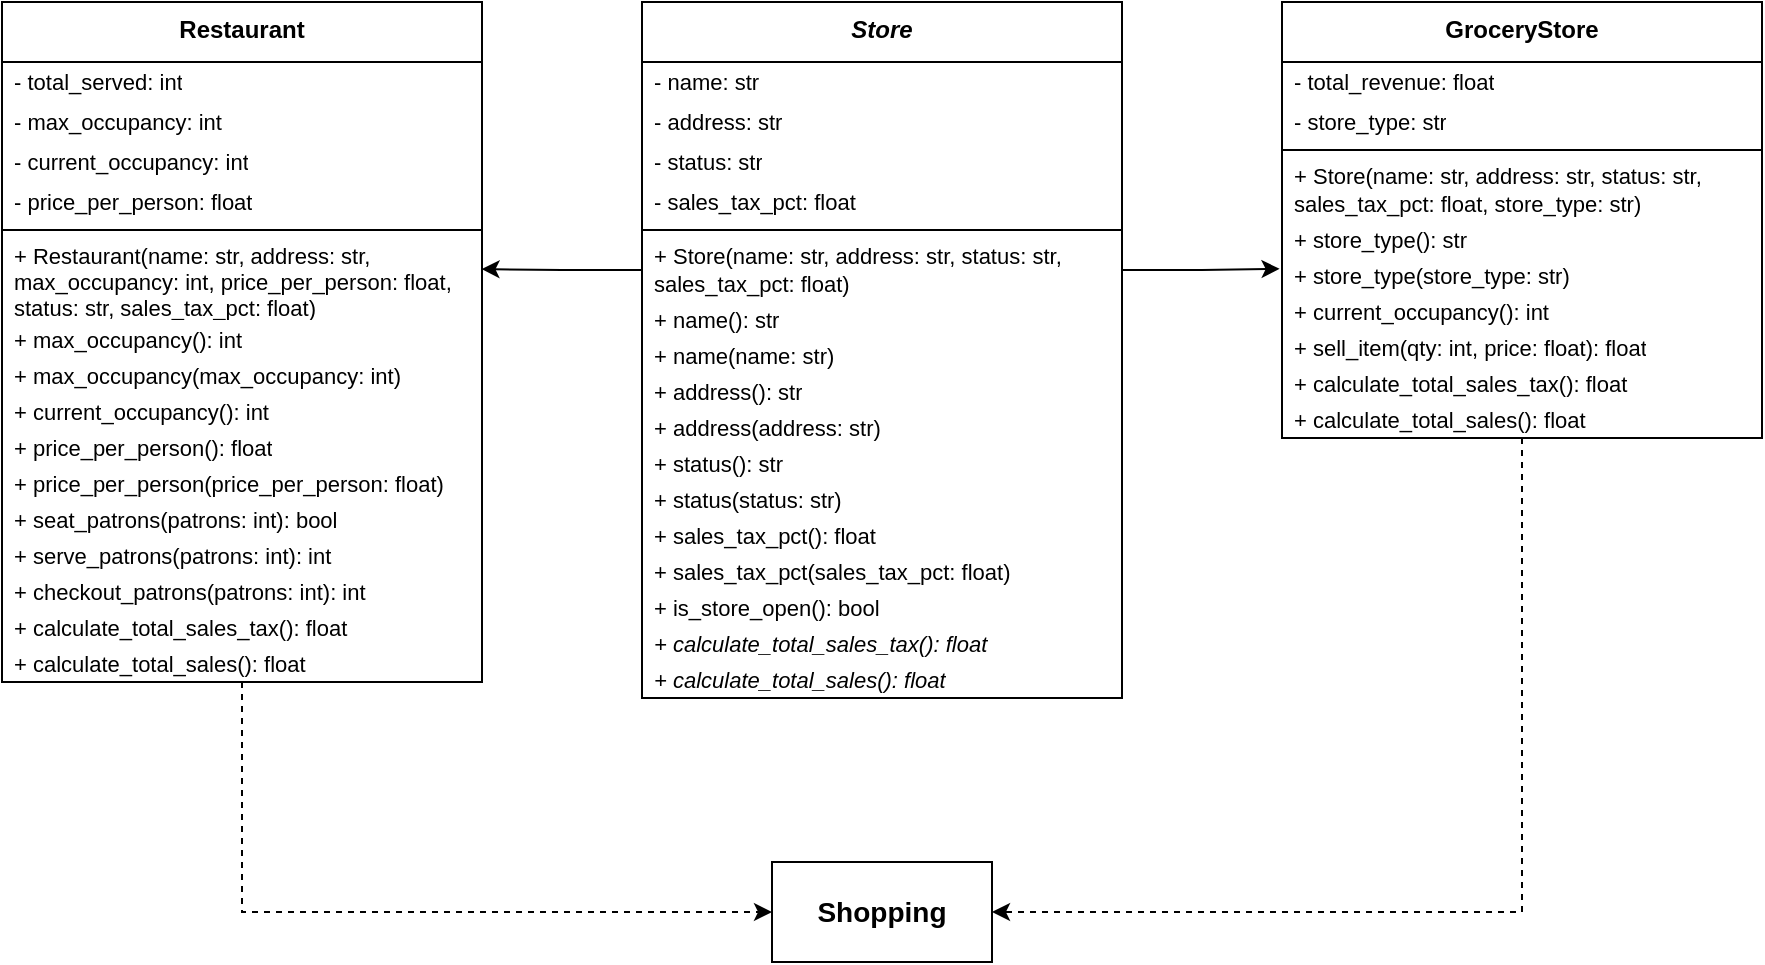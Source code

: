 <mxfile version="24.1.0" type="device">
  <diagram id="C5RBs43oDa-KdzZeNtuy" name="Page-1">
    <mxGraphModel dx="2074" dy="1124" grid="1" gridSize="10" guides="1" tooltips="1" connect="1" arrows="1" fold="1" page="1" pageScale="1" pageWidth="960" pageHeight="560" math="0" shadow="0">
      <root>
        <mxCell id="WIyWlLk6GJQsqaUBKTNV-0" />
        <mxCell id="WIyWlLk6GJQsqaUBKTNV-1" parent="WIyWlLk6GJQsqaUBKTNV-0" />
        <mxCell id="oAeWeOyywlavheIQp_EQ-43" value="&lt;i&gt;Store&lt;/i&gt;" style="swimlane;fontStyle=1;align=center;verticalAlign=top;childLayout=stackLayout;horizontal=1;startSize=30;horizontalStack=0;resizeParent=1;resizeParentMax=0;resizeLast=0;collapsible=0;marginBottom=0;whiteSpace=wrap;html=1;" parent="WIyWlLk6GJQsqaUBKTNV-1" vertex="1">
          <mxGeometry x="360" y="40" width="240" height="348" as="geometry" />
        </mxCell>
        <mxCell id="oAeWeOyywlavheIQp_EQ-44" value="- name: str" style="text;strokeColor=none;fillColor=none;align=left;verticalAlign=middle;spacingLeft=4;spacingRight=4;overflow=hidden;rotatable=0;points=[[0,0.5],[1,0.5]];portConstraint=eastwest;whiteSpace=wrap;html=1;fontSize=11;" parent="oAeWeOyywlavheIQp_EQ-43" vertex="1">
          <mxGeometry y="30" width="240" height="20" as="geometry" />
        </mxCell>
        <mxCell id="rgos0depHT-uJ3BXyTeP-0" value="- address: str" style="text;strokeColor=none;fillColor=none;align=left;verticalAlign=middle;spacingLeft=4;spacingRight=4;overflow=hidden;rotatable=0;points=[[0,0.5],[1,0.5]];portConstraint=eastwest;whiteSpace=wrap;html=1;fontSize=11;" parent="oAeWeOyywlavheIQp_EQ-43" vertex="1">
          <mxGeometry y="50" width="240" height="20" as="geometry" />
        </mxCell>
        <mxCell id="rgos0depHT-uJ3BXyTeP-2" value="- status: str" style="text;strokeColor=none;fillColor=none;align=left;verticalAlign=middle;spacingLeft=4;spacingRight=4;overflow=hidden;rotatable=0;points=[[0,0.5],[1,0.5]];portConstraint=eastwest;whiteSpace=wrap;html=1;fontSize=11;" parent="oAeWeOyywlavheIQp_EQ-43" vertex="1">
          <mxGeometry y="70" width="240" height="20" as="geometry" />
        </mxCell>
        <mxCell id="rgos0depHT-uJ3BXyTeP-3" value="- sales_tax_pct: float" style="text;strokeColor=none;fillColor=none;align=left;verticalAlign=middle;spacingLeft=4;spacingRight=4;overflow=hidden;rotatable=0;points=[[0,0.5],[1,0.5]];portConstraint=eastwest;whiteSpace=wrap;html=1;fontSize=11;" parent="oAeWeOyywlavheIQp_EQ-43" vertex="1">
          <mxGeometry y="90" width="240" height="20" as="geometry" />
        </mxCell>
        <mxCell id="oAeWeOyywlavheIQp_EQ-49" value="" style="line;strokeWidth=1;fillColor=none;align=left;verticalAlign=middle;spacingTop=-1;spacingLeft=3;spacingRight=3;rotatable=0;labelPosition=right;points=[];portConstraint=eastwest;strokeColor=inherit;" parent="oAeWeOyywlavheIQp_EQ-43" vertex="1">
          <mxGeometry y="110" width="240" height="8" as="geometry" />
        </mxCell>
        <mxCell id="oAeWeOyywlavheIQp_EQ-51" value="+ Store(name: str, address: str, status: str, sales_tax_pct: float)" style="text;strokeColor=none;fillColor=none;align=left;verticalAlign=middle;spacingLeft=4;spacingRight=4;overflow=hidden;rotatable=0;points=[[0,0.5],[1,0.5]];portConstraint=eastwest;whiteSpace=wrap;html=1;fontSize=11;" parent="oAeWeOyywlavheIQp_EQ-43" vertex="1">
          <mxGeometry y="118" width="240" height="32" as="geometry" />
        </mxCell>
        <mxCell id="bbliB93K8uDW3tGXe22l-0" value="+&amp;nbsp;name(&lt;span style=&quot;background-color: initial;&quot;&gt;): str&lt;/span&gt;" style="text;strokeColor=none;fillColor=none;align=left;verticalAlign=middle;spacingLeft=4;spacingRight=4;overflow=hidden;rotatable=0;points=[[0,0.5],[1,0.5]];portConstraint=eastwest;whiteSpace=wrap;html=1;fontSize=11;" parent="oAeWeOyywlavheIQp_EQ-43" vertex="1">
          <mxGeometry y="150" width="240" height="18" as="geometry" />
        </mxCell>
        <mxCell id="oAeWeOyywlavheIQp_EQ-54" value="+&amp;nbsp;name(name: str&lt;span style=&quot;background-color: initial;&quot;&gt;)&lt;/span&gt;" style="text;strokeColor=none;fillColor=none;align=left;verticalAlign=middle;spacingLeft=4;spacingRight=4;overflow=hidden;rotatable=0;points=[[0,0.5],[1,0.5]];portConstraint=eastwest;whiteSpace=wrap;html=1;fontSize=11;" parent="oAeWeOyywlavheIQp_EQ-43" vertex="1">
          <mxGeometry y="168" width="240" height="18" as="geometry" />
        </mxCell>
        <mxCell id="bbliB93K8uDW3tGXe22l-1" value="+ address(&lt;span style=&quot;background-color: initial;&quot;&gt;): str&lt;/span&gt;" style="text;strokeColor=none;fillColor=none;align=left;verticalAlign=middle;spacingLeft=4;spacingRight=4;overflow=hidden;rotatable=0;points=[[0,0.5],[1,0.5]];portConstraint=eastwest;whiteSpace=wrap;html=1;fontSize=11;" parent="oAeWeOyywlavheIQp_EQ-43" vertex="1">
          <mxGeometry y="186" width="240" height="18" as="geometry" />
        </mxCell>
        <mxCell id="oAeWeOyywlavheIQp_EQ-55" value="+&amp;nbsp;address(address: str)" style="text;strokeColor=none;fillColor=none;align=left;verticalAlign=middle;spacingLeft=4;spacingRight=4;overflow=hidden;rotatable=0;points=[[0,0.5],[1,0.5]];portConstraint=eastwest;whiteSpace=wrap;html=1;fontSize=11;" parent="oAeWeOyywlavheIQp_EQ-43" vertex="1">
          <mxGeometry y="204" width="240" height="18" as="geometry" />
        </mxCell>
        <mxCell id="bbliB93K8uDW3tGXe22l-2" value="+ status(&lt;span style=&quot;background-color: initial;&quot;&gt;): str&lt;/span&gt;" style="text;strokeColor=none;fillColor=none;align=left;verticalAlign=middle;spacingLeft=4;spacingRight=4;overflow=hidden;rotatable=0;points=[[0,0.5],[1,0.5]];portConstraint=eastwest;whiteSpace=wrap;html=1;fontSize=11;" parent="oAeWeOyywlavheIQp_EQ-43" vertex="1">
          <mxGeometry y="222" width="240" height="18" as="geometry" />
        </mxCell>
        <mxCell id="oAeWeOyywlavheIQp_EQ-56" value="+ status(status: str)" style="text;strokeColor=none;fillColor=none;align=left;verticalAlign=middle;spacingLeft=4;spacingRight=4;overflow=hidden;rotatable=0;points=[[0,0.5],[1,0.5]];portConstraint=eastwest;whiteSpace=wrap;html=1;fontSize=11;" parent="oAeWeOyywlavheIQp_EQ-43" vertex="1">
          <mxGeometry y="240" width="240" height="18" as="geometry" />
        </mxCell>
        <mxCell id="bbliB93K8uDW3tGXe22l-3" value="+&amp;nbsp;sales_tax_pct(&lt;span style=&quot;background-color: initial;&quot;&gt;): float&lt;/span&gt;" style="text;strokeColor=none;fillColor=none;align=left;verticalAlign=middle;spacingLeft=4;spacingRight=4;overflow=hidden;rotatable=0;points=[[0,0.5],[1,0.5]];portConstraint=eastwest;whiteSpace=wrap;html=1;fontSize=11;" parent="oAeWeOyywlavheIQp_EQ-43" vertex="1">
          <mxGeometry y="258" width="240" height="18" as="geometry" />
        </mxCell>
        <mxCell id="rgos0depHT-uJ3BXyTeP-5" value="+&amp;nbsp;sales_tax_pct(sales_tax_pct: float)" style="text;strokeColor=none;fillColor=none;align=left;verticalAlign=middle;spacingLeft=4;spacingRight=4;overflow=hidden;rotatable=0;points=[[0,0.5],[1,0.5]];portConstraint=eastwest;whiteSpace=wrap;html=1;fontSize=11;" parent="oAeWeOyywlavheIQp_EQ-43" vertex="1">
          <mxGeometry y="276" width="240" height="18" as="geometry" />
        </mxCell>
        <mxCell id="9212bw_EbjLoRZrMJDlf-12" value="+ is_store_open(&lt;span style=&quot;background-color: initial;&quot;&gt;): bool&lt;/span&gt;" style="text;strokeColor=none;fillColor=none;align=left;verticalAlign=middle;spacingLeft=4;spacingRight=4;overflow=hidden;rotatable=0;points=[[0,0.5],[1,0.5]];portConstraint=eastwest;whiteSpace=wrap;html=1;fontSize=11;" parent="oAeWeOyywlavheIQp_EQ-43" vertex="1">
          <mxGeometry y="294" width="240" height="18" as="geometry" />
        </mxCell>
        <mxCell id="bbliB93K8uDW3tGXe22l-5" value="+&amp;nbsp;calculate_total_sales_tax(&lt;span style=&quot;background-color: initial;&quot;&gt;): float&lt;/span&gt;" style="text;strokeColor=none;fillColor=none;align=left;verticalAlign=middle;spacingLeft=4;spacingRight=4;overflow=hidden;rotatable=0;points=[[0,0.5],[1,0.5]];portConstraint=eastwest;whiteSpace=wrap;html=1;fontSize=11;fontStyle=2" parent="oAeWeOyywlavheIQp_EQ-43" vertex="1">
          <mxGeometry y="312" width="240" height="18" as="geometry" />
        </mxCell>
        <mxCell id="oAeWeOyywlavheIQp_EQ-57" value="+&amp;nbsp;calculate_total_sales(&lt;span style=&quot;background-color: initial;&quot;&gt;): float&lt;/span&gt;" style="text;strokeColor=none;fillColor=none;align=left;verticalAlign=middle;spacingLeft=4;spacingRight=4;overflow=hidden;rotatable=0;points=[[0,0.5],[1,0.5]];portConstraint=eastwest;whiteSpace=wrap;html=1;fontSize=11;fontStyle=2" parent="oAeWeOyywlavheIQp_EQ-43" vertex="1">
          <mxGeometry y="330" width="240" height="18" as="geometry" />
        </mxCell>
        <mxCell id="fwNFfMyw5ERBlZHOY2xI-47" style="edgeStyle=orthogonalEdgeStyle;rounded=0;orthogonalLoop=1;jettySize=auto;html=1;exitX=0.5;exitY=1;exitDx=0;exitDy=0;entryX=0;entryY=0.5;entryDx=0;entryDy=0;dashed=1;" parent="WIyWlLk6GJQsqaUBKTNV-1" source="fwNFfMyw5ERBlZHOY2xI-1" target="fwNFfMyw5ERBlZHOY2xI-46" edge="1">
          <mxGeometry relative="1" as="geometry" />
        </mxCell>
        <mxCell id="fwNFfMyw5ERBlZHOY2xI-1" value="Restaurant" style="swimlane;fontStyle=1;align=center;verticalAlign=top;childLayout=stackLayout;horizontal=1;startSize=30;horizontalStack=0;resizeParent=1;resizeParentMax=0;resizeLast=0;collapsible=0;marginBottom=0;whiteSpace=wrap;html=1;" parent="WIyWlLk6GJQsqaUBKTNV-1" vertex="1">
          <mxGeometry x="40" y="40" width="240" height="340" as="geometry" />
        </mxCell>
        <mxCell id="fwNFfMyw5ERBlZHOY2xI-2" value="- total_served: int" style="text;strokeColor=none;fillColor=none;align=left;verticalAlign=middle;spacingLeft=4;spacingRight=4;overflow=hidden;rotatable=0;points=[[0,0.5],[1,0.5]];portConstraint=eastwest;whiteSpace=wrap;html=1;fontSize=11;" parent="fwNFfMyw5ERBlZHOY2xI-1" vertex="1">
          <mxGeometry y="30" width="240" height="20" as="geometry" />
        </mxCell>
        <mxCell id="fwNFfMyw5ERBlZHOY2xI-3" value="- max_occupancy: int" style="text;strokeColor=none;fillColor=none;align=left;verticalAlign=middle;spacingLeft=4;spacingRight=4;overflow=hidden;rotatable=0;points=[[0,0.5],[1,0.5]];portConstraint=eastwest;whiteSpace=wrap;html=1;fontSize=11;" parent="fwNFfMyw5ERBlZHOY2xI-1" vertex="1">
          <mxGeometry y="50" width="240" height="20" as="geometry" />
        </mxCell>
        <mxCell id="fwNFfMyw5ERBlZHOY2xI-4" value="- current_occupancy: int" style="text;strokeColor=none;fillColor=none;align=left;verticalAlign=middle;spacingLeft=4;spacingRight=4;overflow=hidden;rotatable=0;points=[[0,0.5],[1,0.5]];portConstraint=eastwest;whiteSpace=wrap;html=1;fontSize=11;" parent="fwNFfMyw5ERBlZHOY2xI-1" vertex="1">
          <mxGeometry y="70" width="240" height="20" as="geometry" />
        </mxCell>
        <mxCell id="fwNFfMyw5ERBlZHOY2xI-5" value="- price_per_person: float" style="text;strokeColor=none;fillColor=none;align=left;verticalAlign=middle;spacingLeft=4;spacingRight=4;overflow=hidden;rotatable=0;points=[[0,0.5],[1,0.5]];portConstraint=eastwest;whiteSpace=wrap;html=1;fontSize=11;" parent="fwNFfMyw5ERBlZHOY2xI-1" vertex="1">
          <mxGeometry y="90" width="240" height="20" as="geometry" />
        </mxCell>
        <mxCell id="fwNFfMyw5ERBlZHOY2xI-6" value="" style="line;strokeWidth=1;fillColor=none;align=left;verticalAlign=middle;spacingTop=-1;spacingLeft=3;spacingRight=3;rotatable=0;labelPosition=right;points=[];portConstraint=eastwest;strokeColor=inherit;" parent="fwNFfMyw5ERBlZHOY2xI-1" vertex="1">
          <mxGeometry y="110" width="240" height="8" as="geometry" />
        </mxCell>
        <mxCell id="fwNFfMyw5ERBlZHOY2xI-7" value="+ Restaurant(name: str, address: str, max_occupancy: int,&amp;nbsp;price_per_person: float, status: str, sales_tax_pct: float)" style="text;strokeColor=none;fillColor=none;align=left;verticalAlign=middle;spacingLeft=4;spacingRight=4;overflow=hidden;rotatable=0;points=[[0,0.5],[1,0.5]];portConstraint=eastwest;whiteSpace=wrap;html=1;fontSize=11;" parent="fwNFfMyw5ERBlZHOY2xI-1" vertex="1">
          <mxGeometry y="118" width="240" height="42" as="geometry" />
        </mxCell>
        <mxCell id="fwNFfMyw5ERBlZHOY2xI-8" value="+&amp;nbsp;max_occupancy(&lt;span style=&quot;background-color: initial;&quot;&gt;): int&lt;/span&gt;" style="text;strokeColor=none;fillColor=none;align=left;verticalAlign=middle;spacingLeft=4;spacingRight=4;overflow=hidden;rotatable=0;points=[[0,0.5],[1,0.5]];portConstraint=eastwest;whiteSpace=wrap;html=1;fontSize=11;" parent="fwNFfMyw5ERBlZHOY2xI-1" vertex="1">
          <mxGeometry y="160" width="240" height="18" as="geometry" />
        </mxCell>
        <mxCell id="fwNFfMyw5ERBlZHOY2xI-9" value="+&amp;nbsp;max_occupancy(max_occupancy: int&lt;span style=&quot;background-color: initial;&quot;&gt;)&lt;/span&gt;" style="text;strokeColor=none;fillColor=none;align=left;verticalAlign=middle;spacingLeft=4;spacingRight=4;overflow=hidden;rotatable=0;points=[[0,0.5],[1,0.5]];portConstraint=eastwest;whiteSpace=wrap;html=1;fontSize=11;" parent="fwNFfMyw5ERBlZHOY2xI-1" vertex="1">
          <mxGeometry y="178" width="240" height="18" as="geometry" />
        </mxCell>
        <mxCell id="fwNFfMyw5ERBlZHOY2xI-19" value="+&amp;nbsp;current_occupancy(&lt;span style=&quot;background-color: initial;&quot;&gt;): int&lt;/span&gt;" style="text;strokeColor=none;fillColor=none;align=left;verticalAlign=middle;spacingLeft=4;spacingRight=4;overflow=hidden;rotatable=0;points=[[0,0.5],[1,0.5]];portConstraint=eastwest;whiteSpace=wrap;html=1;fontSize=11;" parent="fwNFfMyw5ERBlZHOY2xI-1" vertex="1">
          <mxGeometry y="196" width="240" height="18" as="geometry" />
        </mxCell>
        <mxCell id="fwNFfMyw5ERBlZHOY2xI-10" value="+ price_per_person(&lt;span style=&quot;background-color: initial;&quot;&gt;): float&lt;/span&gt;" style="text;strokeColor=none;fillColor=none;align=left;verticalAlign=middle;spacingLeft=4;spacingRight=4;overflow=hidden;rotatable=0;points=[[0,0.5],[1,0.5]];portConstraint=eastwest;whiteSpace=wrap;html=1;fontSize=11;" parent="fwNFfMyw5ERBlZHOY2xI-1" vertex="1">
          <mxGeometry y="214" width="240" height="18" as="geometry" />
        </mxCell>
        <mxCell id="fwNFfMyw5ERBlZHOY2xI-11" value="+&amp;nbsp;price_per_person(price_per_person: float)" style="text;strokeColor=none;fillColor=none;align=left;verticalAlign=middle;spacingLeft=4;spacingRight=4;overflow=hidden;rotatable=0;points=[[0,0.5],[1,0.5]];portConstraint=eastwest;whiteSpace=wrap;html=1;fontSize=11;" parent="fwNFfMyw5ERBlZHOY2xI-1" vertex="1">
          <mxGeometry y="232" width="240" height="18" as="geometry" />
        </mxCell>
        <mxCell id="fwNFfMyw5ERBlZHOY2xI-12" value="+ seat_patrons(patrons: int&lt;span style=&quot;background-color: initial;&quot;&gt;): bool&lt;/span&gt;" style="text;strokeColor=none;fillColor=none;align=left;verticalAlign=middle;spacingLeft=4;spacingRight=4;overflow=hidden;rotatable=0;points=[[0,0.5],[1,0.5]];portConstraint=eastwest;whiteSpace=wrap;html=1;fontSize=11;" parent="fwNFfMyw5ERBlZHOY2xI-1" vertex="1">
          <mxGeometry y="250" width="240" height="18" as="geometry" />
        </mxCell>
        <mxCell id="fwNFfMyw5ERBlZHOY2xI-13" value="+ serve_patrons(patrons: int&lt;span style=&quot;background-color: initial;&quot;&gt;): int&lt;/span&gt;" style="text;strokeColor=none;fillColor=none;align=left;verticalAlign=middle;spacingLeft=4;spacingRight=4;overflow=hidden;rotatable=0;points=[[0,0.5],[1,0.5]];portConstraint=eastwest;whiteSpace=wrap;html=1;fontSize=11;" parent="fwNFfMyw5ERBlZHOY2xI-1" vertex="1">
          <mxGeometry y="268" width="240" height="18" as="geometry" />
        </mxCell>
        <mxCell id="fwNFfMyw5ERBlZHOY2xI-14" value="+ checkout_patrons(patrons: int&lt;span style=&quot;background-color: initial;&quot;&gt;): int&lt;/span&gt;" style="text;strokeColor=none;fillColor=none;align=left;verticalAlign=middle;spacingLeft=4;spacingRight=4;overflow=hidden;rotatable=0;points=[[0,0.5],[1,0.5]];portConstraint=eastwest;whiteSpace=wrap;html=1;fontSize=11;" parent="fwNFfMyw5ERBlZHOY2xI-1" vertex="1">
          <mxGeometry y="286" width="240" height="18" as="geometry" />
        </mxCell>
        <mxCell id="fwNFfMyw5ERBlZHOY2xI-17" value="+&amp;nbsp;calculate_total_sales_tax(&lt;span style=&quot;background-color: initial;&quot;&gt;): float&lt;/span&gt;" style="text;strokeColor=none;fillColor=none;align=left;verticalAlign=middle;spacingLeft=4;spacingRight=4;overflow=hidden;rotatable=0;points=[[0,0.5],[1,0.5]];portConstraint=eastwest;whiteSpace=wrap;html=1;fontSize=11;fontStyle=0" parent="fwNFfMyw5ERBlZHOY2xI-1" vertex="1">
          <mxGeometry y="304" width="240" height="18" as="geometry" />
        </mxCell>
        <mxCell id="fwNFfMyw5ERBlZHOY2xI-18" value="+&amp;nbsp;calculate_total_sales(&lt;span style=&quot;background-color: initial;&quot;&gt;): float&lt;/span&gt;" style="text;strokeColor=none;fillColor=none;align=left;verticalAlign=middle;spacingLeft=4;spacingRight=4;overflow=hidden;rotatable=0;points=[[0,0.5],[1,0.5]];portConstraint=eastwest;whiteSpace=wrap;html=1;fontSize=11;fontStyle=0" parent="fwNFfMyw5ERBlZHOY2xI-1" vertex="1">
          <mxGeometry y="322" width="240" height="18" as="geometry" />
        </mxCell>
        <mxCell id="fwNFfMyw5ERBlZHOY2xI-48" style="edgeStyle=orthogonalEdgeStyle;rounded=0;orthogonalLoop=1;jettySize=auto;html=1;exitX=0.5;exitY=1;exitDx=0;exitDy=0;entryX=1;entryY=0.5;entryDx=0;entryDy=0;dashed=1;" parent="WIyWlLk6GJQsqaUBKTNV-1" source="fwNFfMyw5ERBlZHOY2xI-20" target="fwNFfMyw5ERBlZHOY2xI-46" edge="1">
          <mxGeometry relative="1" as="geometry" />
        </mxCell>
        <mxCell id="fwNFfMyw5ERBlZHOY2xI-20" value="GroceryStore" style="swimlane;fontStyle=1;align=center;verticalAlign=top;childLayout=stackLayout;horizontal=1;startSize=30;horizontalStack=0;resizeParent=1;resizeParentMax=0;resizeLast=0;collapsible=0;marginBottom=0;whiteSpace=wrap;html=1;" parent="WIyWlLk6GJQsqaUBKTNV-1" vertex="1">
          <mxGeometry x="680" y="40" width="240" height="218" as="geometry" />
        </mxCell>
        <mxCell id="fwNFfMyw5ERBlZHOY2xI-21" value="- total_revenue: float" style="text;strokeColor=none;fillColor=none;align=left;verticalAlign=middle;spacingLeft=4;spacingRight=4;overflow=hidden;rotatable=0;points=[[0,0.5],[1,0.5]];portConstraint=eastwest;whiteSpace=wrap;html=1;fontSize=11;" parent="fwNFfMyw5ERBlZHOY2xI-20" vertex="1">
          <mxGeometry y="30" width="240" height="20" as="geometry" />
        </mxCell>
        <mxCell id="fwNFfMyw5ERBlZHOY2xI-22" value="- store_type: str" style="text;strokeColor=none;fillColor=none;align=left;verticalAlign=middle;spacingLeft=4;spacingRight=4;overflow=hidden;rotatable=0;points=[[0,0.5],[1,0.5]];portConstraint=eastwest;whiteSpace=wrap;html=1;fontSize=11;" parent="fwNFfMyw5ERBlZHOY2xI-20" vertex="1">
          <mxGeometry y="50" width="240" height="20" as="geometry" />
        </mxCell>
        <mxCell id="fwNFfMyw5ERBlZHOY2xI-25" value="" style="line;strokeWidth=1;fillColor=none;align=left;verticalAlign=middle;spacingTop=-1;spacingLeft=3;spacingRight=3;rotatable=0;labelPosition=right;points=[];portConstraint=eastwest;strokeColor=inherit;" parent="fwNFfMyw5ERBlZHOY2xI-20" vertex="1">
          <mxGeometry y="70" width="240" height="8" as="geometry" />
        </mxCell>
        <mxCell id="fwNFfMyw5ERBlZHOY2xI-26" value="+ Store(name: str, address: str, status: str, sales_tax_pct: float, store_type: str)" style="text;strokeColor=none;fillColor=none;align=left;verticalAlign=middle;spacingLeft=4;spacingRight=4;overflow=hidden;rotatable=0;points=[[0,0.5],[1,0.5]];portConstraint=eastwest;whiteSpace=wrap;html=1;fontSize=11;" parent="fwNFfMyw5ERBlZHOY2xI-20" vertex="1">
          <mxGeometry y="78" width="240" height="32" as="geometry" />
        </mxCell>
        <mxCell id="fwNFfMyw5ERBlZHOY2xI-27" value="+&amp;nbsp;store_type(&lt;span style=&quot;background-color: initial;&quot;&gt;): str&lt;/span&gt;" style="text;strokeColor=none;fillColor=none;align=left;verticalAlign=middle;spacingLeft=4;spacingRight=4;overflow=hidden;rotatable=0;points=[[0,0.5],[1,0.5]];portConstraint=eastwest;whiteSpace=wrap;html=1;fontSize=11;" parent="fwNFfMyw5ERBlZHOY2xI-20" vertex="1">
          <mxGeometry y="110" width="240" height="18" as="geometry" />
        </mxCell>
        <mxCell id="fwNFfMyw5ERBlZHOY2xI-28" value="+ store_type(store_type: str&lt;span style=&quot;background-color: initial;&quot;&gt;)&lt;/span&gt;" style="text;strokeColor=none;fillColor=none;align=left;verticalAlign=middle;spacingLeft=4;spacingRight=4;overflow=hidden;rotatable=0;points=[[0,0.5],[1,0.5]];portConstraint=eastwest;whiteSpace=wrap;html=1;fontSize=11;" parent="fwNFfMyw5ERBlZHOY2xI-20" vertex="1">
          <mxGeometry y="128" width="240" height="18" as="geometry" />
        </mxCell>
        <mxCell id="fwNFfMyw5ERBlZHOY2xI-29" value="+&amp;nbsp;current_occupancy(&lt;span style=&quot;background-color: initial;&quot;&gt;): int&lt;/span&gt;" style="text;strokeColor=none;fillColor=none;align=left;verticalAlign=middle;spacingLeft=4;spacingRight=4;overflow=hidden;rotatable=0;points=[[0,0.5],[1,0.5]];portConstraint=eastwest;whiteSpace=wrap;html=1;fontSize=11;" parent="fwNFfMyw5ERBlZHOY2xI-20" vertex="1">
          <mxGeometry y="146" width="240" height="18" as="geometry" />
        </mxCell>
        <mxCell id="fwNFfMyw5ERBlZHOY2xI-30" value="+ sell_item(qty: int, price: float&lt;span style=&quot;background-color: initial;&quot;&gt;): float&lt;/span&gt;" style="text;strokeColor=none;fillColor=none;align=left;verticalAlign=middle;spacingLeft=4;spacingRight=4;overflow=hidden;rotatable=0;points=[[0,0.5],[1,0.5]];portConstraint=eastwest;whiteSpace=wrap;html=1;fontSize=11;" parent="fwNFfMyw5ERBlZHOY2xI-20" vertex="1">
          <mxGeometry y="164" width="240" height="18" as="geometry" />
        </mxCell>
        <mxCell id="fwNFfMyw5ERBlZHOY2xI-35" value="+&amp;nbsp;calculate_total_sales_tax(&lt;span style=&quot;background-color: initial;&quot;&gt;): float&lt;/span&gt;" style="text;strokeColor=none;fillColor=none;align=left;verticalAlign=middle;spacingLeft=4;spacingRight=4;overflow=hidden;rotatable=0;points=[[0,0.5],[1,0.5]];portConstraint=eastwest;whiteSpace=wrap;html=1;fontSize=11;fontStyle=0" parent="fwNFfMyw5ERBlZHOY2xI-20" vertex="1">
          <mxGeometry y="182" width="240" height="18" as="geometry" />
        </mxCell>
        <mxCell id="fwNFfMyw5ERBlZHOY2xI-36" value="+&amp;nbsp;calculate_total_sales(&lt;span style=&quot;background-color: initial;&quot;&gt;): float&lt;/span&gt;" style="text;strokeColor=none;fillColor=none;align=left;verticalAlign=middle;spacingLeft=4;spacingRight=4;overflow=hidden;rotatable=0;points=[[0,0.5],[1,0.5]];portConstraint=eastwest;whiteSpace=wrap;html=1;fontSize=11;fontStyle=0" parent="fwNFfMyw5ERBlZHOY2xI-20" vertex="1">
          <mxGeometry y="200" width="240" height="18" as="geometry" />
        </mxCell>
        <mxCell id="fwNFfMyw5ERBlZHOY2xI-43" style="edgeStyle=orthogonalEdgeStyle;rounded=0;orthogonalLoop=1;jettySize=auto;html=1;exitX=0;exitY=0.5;exitDx=0;exitDy=0;entryX=0.999;entryY=0.37;entryDx=0;entryDy=0;entryPerimeter=0;" parent="WIyWlLk6GJQsqaUBKTNV-1" source="oAeWeOyywlavheIQp_EQ-51" target="fwNFfMyw5ERBlZHOY2xI-7" edge="1">
          <mxGeometry relative="1" as="geometry" />
        </mxCell>
        <mxCell id="fwNFfMyw5ERBlZHOY2xI-44" style="edgeStyle=orthogonalEdgeStyle;rounded=0;orthogonalLoop=1;jettySize=auto;html=1;exitX=1;exitY=0.5;exitDx=0;exitDy=0;entryX=-0.005;entryY=0.299;entryDx=0;entryDy=0;entryPerimeter=0;" parent="WIyWlLk6GJQsqaUBKTNV-1" source="oAeWeOyywlavheIQp_EQ-51" target="fwNFfMyw5ERBlZHOY2xI-28" edge="1">
          <mxGeometry relative="1" as="geometry" />
        </mxCell>
        <mxCell id="fwNFfMyw5ERBlZHOY2xI-46" value="Shopping" style="html=1;whiteSpace=wrap;fontSize=14;fontStyle=1" parent="WIyWlLk6GJQsqaUBKTNV-1" vertex="1">
          <mxGeometry x="425" y="470" width="110" height="50" as="geometry" />
        </mxCell>
      </root>
    </mxGraphModel>
  </diagram>
</mxfile>
